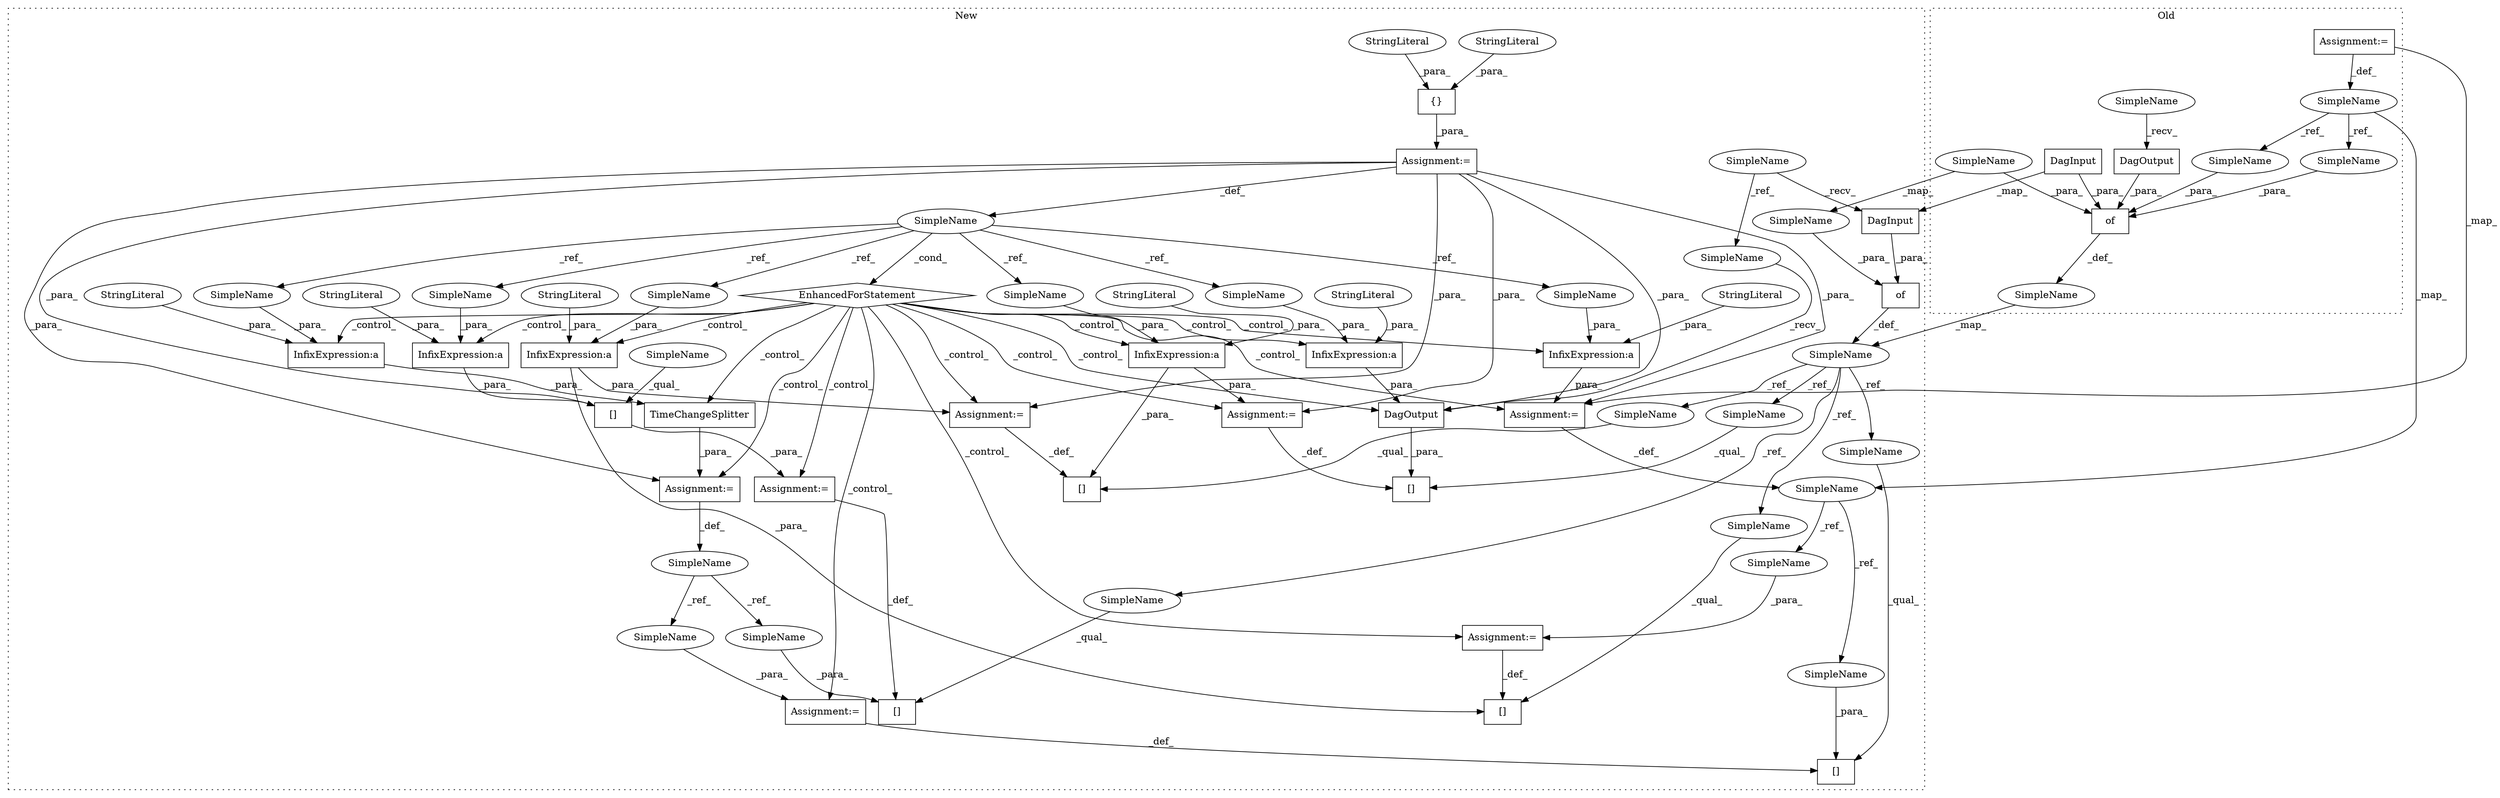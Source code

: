digraph G {
subgraph cluster0 {
1 [label="DagOutput" a="32" s="3995,4027" l="10,1" shape="box"];
18 [label="SimpleName" a="42" s="3674" l="3" shape="ellipse"];
19 [label="DagInput" a="32" s="3708,3739" l="9,1" shape="box"];
22 [label="of" a="32" s="3682,4116" l="3,1" shape="box"];
25 [label="SimpleName" a="42" s="3059" l="9" shape="ellipse"];
45 [label="Assignment:=" a="7" s="3068" l="1" shape="box"];
54 [label="SimpleName" a="42" s="3982" l="12" shape="ellipse"];
61 [label="SimpleName" a="42" s="3741" l="11" shape="ellipse"];
64 [label="SimpleName" a="42" s="3753" l="9" shape="ellipse"];
65 [label="SimpleName" a="42" s="3685" l="9" shape="ellipse"];
label = "Old";
style="dotted";
}
subgraph cluster1 {
2 [label="TimeChangeSplitter" a="32" s="3863,3912" l="19,1" shape="box"];
3 [label="InfixExpression:a" a="27" s="3904" l="3" shape="box"];
4 [label="[]" a="2" s="4271,4284" l="4,1" shape="box"];
5 [label="InfixExpression:a" a="27" s="3973" l="3" shape="box"];
6 [label="[]" a="2" s="4201,4225" l="4,1" shape="box"];
7 [label="InfixExpression:a" a="27" s="4244" l="3" shape="box"];
8 [label="[]" a="2" s="4314,4338" l="4,1" shape="box"];
9 [label="InfixExpression:a" a="27" s="4110" l="3" shape="box"];
10 [label="[]" a="2" s="4357,4377" l="4,1" shape="box"];
11 [label="InfixExpression:a" a="27" s="4185" l="3" shape="box"];
12 [label="{}" a="4" s="3796,3814" l="1,1" shape="box"];
13 [label="InfixExpression:a" a="27" s="4438" l="3" shape="box"];
14 [label="[]" a="2" s="4407,4456" l="4,1" shape="box"];
15 [label="EnhancedForStatement" a="70" s="3717,3815" l="53,2" shape="diamond"];
16 [label="[]" a="2" s="4227,4262" l="12,1" shape="box"];
17 [label="SimpleName" a="42" s="3642" l="3" shape="ellipse"];
20 [label="DagInput" a="32" s="3678,3709" l="9,1" shape="box"];
21 [label="SimpleName" a="42" s="2824" l="12" shape="ellipse"];
23 [label="of" a="32" s="3650,3710" l="3,1" shape="box"];
24 [label="SimpleName" a="42" s="3921" l="9" shape="ellipse"];
26 [label="Assignment:=" a="7" s="4339" l="1" shape="box"];
27 [label="SimpleName" a="42" s="3777" l="4" shape="ellipse"];
28 [label="SimpleName" a="42" s="3825" l="20" shape="ellipse"];
29 [label="Assignment:=" a="7" s="4285" l="1" shape="box"];
30 [label="DagOutput" a="32" s="4424,4455" l="10,1" shape="box"];
31 [label="StringLiteral" a="45" s="3883" l="21" shape="ellipse"];
32 [label="StringLiteral" a="45" s="4167" l="18" shape="ellipse"];
33 [label="StringLiteral" a="45" s="3961" l="12" shape="ellipse"];
34 [label="StringLiteral" a="45" s="4089" l="21" shape="ellipse"];
35 [label="Assignment:=" a="7" s="4226" l="1" shape="box"];
36 [label="Assignment:=" a="7" s="4457" l="1" shape="box"];
37 [label="StringLiteral" a="45" s="4247" l="14" shape="ellipse"];
38 [label="Assignment:=" a="7" s="3717,3815" l="53,2" shape="box"];
39 [label="Assignment:=" a="7" s="4378" l="1" shape="box"];
40 [label="Assignment:=" a="7" s="3845" l="1" shape="box"];
41 [label="StringLiteral" a="45" s="4441" l="14" shape="ellipse"];
42 [label="StringLiteral" a="45" s="3804" l="10" shape="ellipse"];
43 [label="StringLiteral" a="45" s="3797" l="6" shape="ellipse"];
44 [label="Assignment:=" a="7" s="3930" l="1" shape="box"];
46 [label="SimpleName" a="42" s="4411" l="12" shape="ellipse"];
47 [label="SimpleName" a="42" s="4314" l="3" shape="ellipse"];
48 [label="SimpleName" a="42" s="4271" l="3" shape="ellipse"];
49 [label="SimpleName" a="42" s="4357" l="3" shape="ellipse"];
50 [label="SimpleName" a="42" s="4407" l="3" shape="ellipse"];
51 [label="SimpleName" a="42" s="4201" l="3" shape="ellipse"];
52 [label="SimpleName" a="42" s="4205" l="20" shape="ellipse"];
53 [label="SimpleName" a="42" s="4286" l="20" shape="ellipse"];
55 [label="SimpleName" a="42" s="4240" l="4" shape="ellipse"];
56 [label="SimpleName" a="42" s="3907" l="4" shape="ellipse"];
57 [label="SimpleName" a="42" s="4188" l="4" shape="ellipse"];
58 [label="SimpleName" a="42" s="3976" l="4" shape="ellipse"];
59 [label="SimpleName" a="42" s="4434" l="4" shape="ellipse"];
60 [label="SimpleName" a="42" s="4113" l="4" shape="ellipse"];
62 [label="SimpleName" a="42" s="4227" l="11" shape="ellipse"];
63 [label="SimpleName" a="42" s="3653" l="11" shape="ellipse"];
66 [label="SimpleName" a="42" s="4275" l="9" shape="ellipse"];
67 [label="SimpleName" a="42" s="4340" l="9" shape="ellipse"];
label = "New";
style="dotted";
}
1 -> 22 [label="_para_"];
2 -> 40 [label="_para_"];
3 -> 2 [label="_para_"];
5 -> 44 [label="_para_"];
7 -> 16 [label="_para_"];
9 -> 39 [label="_para_"];
9 -> 8 [label="_para_"];
11 -> 36 [label="_para_"];
11 -> 10 [label="_para_"];
12 -> 38 [label="_para_"];
13 -> 30 [label="_para_"];
15 -> 3 [label="_control_"];
15 -> 5 [label="_control_"];
15 -> 35 [label="_control_"];
15 -> 44 [label="_control_"];
15 -> 39 [label="_control_"];
15 -> 13 [label="_control_"];
15 -> 36 [label="_control_"];
15 -> 29 [label="_control_"];
15 -> 40 [label="_control_"];
15 -> 26 [label="_control_"];
15 -> 11 [label="_control_"];
15 -> 7 [label="_control_"];
15 -> 30 [label="_control_"];
15 -> 2 [label="_control_"];
15 -> 9 [label="_control_"];
16 -> 35 [label="_para_"];
17 -> 49 [label="_ref_"];
17 -> 48 [label="_ref_"];
17 -> 47 [label="_ref_"];
17 -> 50 [label="_ref_"];
17 -> 51 [label="_ref_"];
18 -> 17 [label="_map_"];
19 -> 22 [label="_para_"];
19 -> 20 [label="_map_"];
20 -> 23 [label="_para_"];
21 -> 46 [label="_ref_"];
21 -> 20 [label="_recv_"];
22 -> 18 [label="_def_"];
23 -> 17 [label="_def_"];
24 -> 66 [label="_ref_"];
24 -> 67 [label="_ref_"];
25 -> 65 [label="_ref_"];
25 -> 64 [label="_ref_"];
25 -> 24 [label="_map_"];
26 -> 8 [label="_def_"];
27 -> 60 [label="_ref_"];
27 -> 58 [label="_ref_"];
27 -> 55 [label="_ref_"];
27 -> 15 [label="_cond_"];
27 -> 56 [label="_ref_"];
27 -> 59 [label="_ref_"];
27 -> 57 [label="_ref_"];
28 -> 53 [label="_ref_"];
28 -> 52 [label="_ref_"];
29 -> 4 [label="_def_"];
30 -> 14 [label="_para_"];
31 -> 3 [label="_para_"];
32 -> 11 [label="_para_"];
33 -> 5 [label="_para_"];
34 -> 9 [label="_para_"];
35 -> 6 [label="_def_"];
36 -> 14 [label="_def_"];
37 -> 7 [label="_para_"];
38 -> 36 [label="_para_"];
38 -> 39 [label="_para_"];
38 -> 40 [label="_para_"];
38 -> 30 [label="_para_"];
38 -> 44 [label="_para_"];
38 -> 16 [label="_para_"];
38 -> 27 [label="_def_"];
39 -> 10 [label="_def_"];
40 -> 28 [label="_def_"];
41 -> 13 [label="_para_"];
42 -> 12 [label="_para_"];
43 -> 12 [label="_para_"];
44 -> 24 [label="_def_"];
45 -> 44 [label="_map_"];
45 -> 25 [label="_def_"];
46 -> 30 [label="_recv_"];
47 -> 8 [label="_qual_"];
48 -> 4 [label="_qual_"];
49 -> 10 [label="_qual_"];
50 -> 14 [label="_qual_"];
51 -> 6 [label="_qual_"];
52 -> 6 [label="_para_"];
53 -> 29 [label="_para_"];
54 -> 1 [label="_recv_"];
55 -> 7 [label="_para_"];
56 -> 3 [label="_para_"];
57 -> 11 [label="_para_"];
58 -> 5 [label="_para_"];
59 -> 13 [label="_para_"];
60 -> 9 [label="_para_"];
61 -> 22 [label="_para_"];
61 -> 63 [label="_map_"];
62 -> 16 [label="_qual_"];
63 -> 23 [label="_para_"];
64 -> 22 [label="_para_"];
65 -> 22 [label="_para_"];
66 -> 4 [label="_para_"];
67 -> 26 [label="_para_"];
}